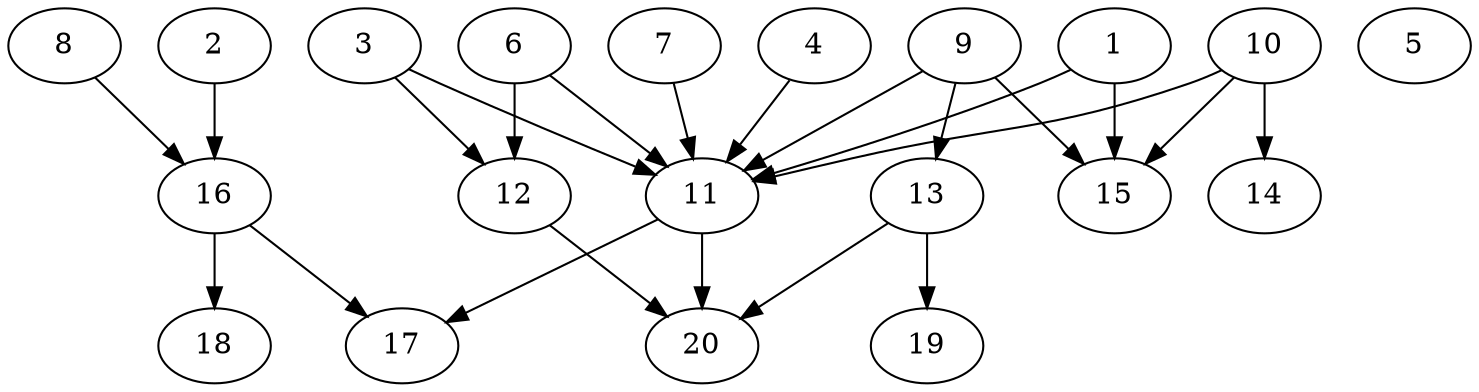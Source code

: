 // DAG automatically generated by daggen at Wed Jul 24 21:20:53 2019
// ./daggen --dot -n 20 --ccr 0.3 --fat 0.8 --regular 0.5 --density 0.7 --mindata 5242880 --maxdata 52428800 
digraph G {
  1 [size="64406187", alpha="0.19", expect_size="19321856"] 
  1 -> 11 [size ="19321856"]
  1 -> 15 [size ="19321856"]
  2 [size="50612907", alpha="0.02", expect_size="15183872"] 
  2 -> 16 [size ="15183872"]
  3 [size="109950293", alpha="0.06", expect_size="32985088"] 
  3 -> 11 [size ="32985088"]
  3 -> 12 [size ="32985088"]
  4 [size="106072747", alpha="0.19", expect_size="31821824"] 
  4 -> 11 [size ="31821824"]
  5 [size="107100160", alpha="0.05", expect_size="32130048"] 
  6 [size="111988053", alpha="0.07", expect_size="33596416"] 
  6 -> 11 [size ="33596416"]
  6 -> 12 [size ="33596416"]
  7 [size="132980053", alpha="0.10", expect_size="39894016"] 
  7 -> 11 [size ="39894016"]
  8 [size="33945600", alpha="0.16", expect_size="10183680"] 
  8 -> 16 [size ="10183680"]
  9 [size="147210240", alpha="0.09", expect_size="44163072"] 
  9 -> 11 [size ="44163072"]
  9 -> 13 [size ="44163072"]
  9 -> 15 [size ="44163072"]
  10 [size="66198187", alpha="0.12", expect_size="19859456"] 
  10 -> 11 [size ="19859456"]
  10 -> 14 [size ="19859456"]
  10 -> 15 [size ="19859456"]
  11 [size="60426240", alpha="0.06", expect_size="18127872"] 
  11 -> 17 [size ="18127872"]
  11 -> 20 [size ="18127872"]
  12 [size="49121280", alpha="0.15", expect_size="14736384"] 
  12 -> 20 [size ="14736384"]
  13 [size="61375147", alpha="0.04", expect_size="18412544"] 
  13 -> 19 [size ="18412544"]
  13 -> 20 [size ="18412544"]
  14 [size="112418133", alpha="0.01", expect_size="33725440"] 
  15 [size="108434773", alpha="0.00", expect_size="32530432"] 
  16 [size="151261867", alpha="0.05", expect_size="45378560"] 
  16 -> 17 [size ="45378560"]
  16 -> 18 [size ="45378560"]
  17 [size="48134827", alpha="0.01", expect_size="14440448"] 
  18 [size="130426880", alpha="0.16", expect_size="39128064"] 
  19 [size="97170773", alpha="0.01", expect_size="29151232"] 
  20 [size="171540480", alpha="0.17", expect_size="51462144"] 
}
